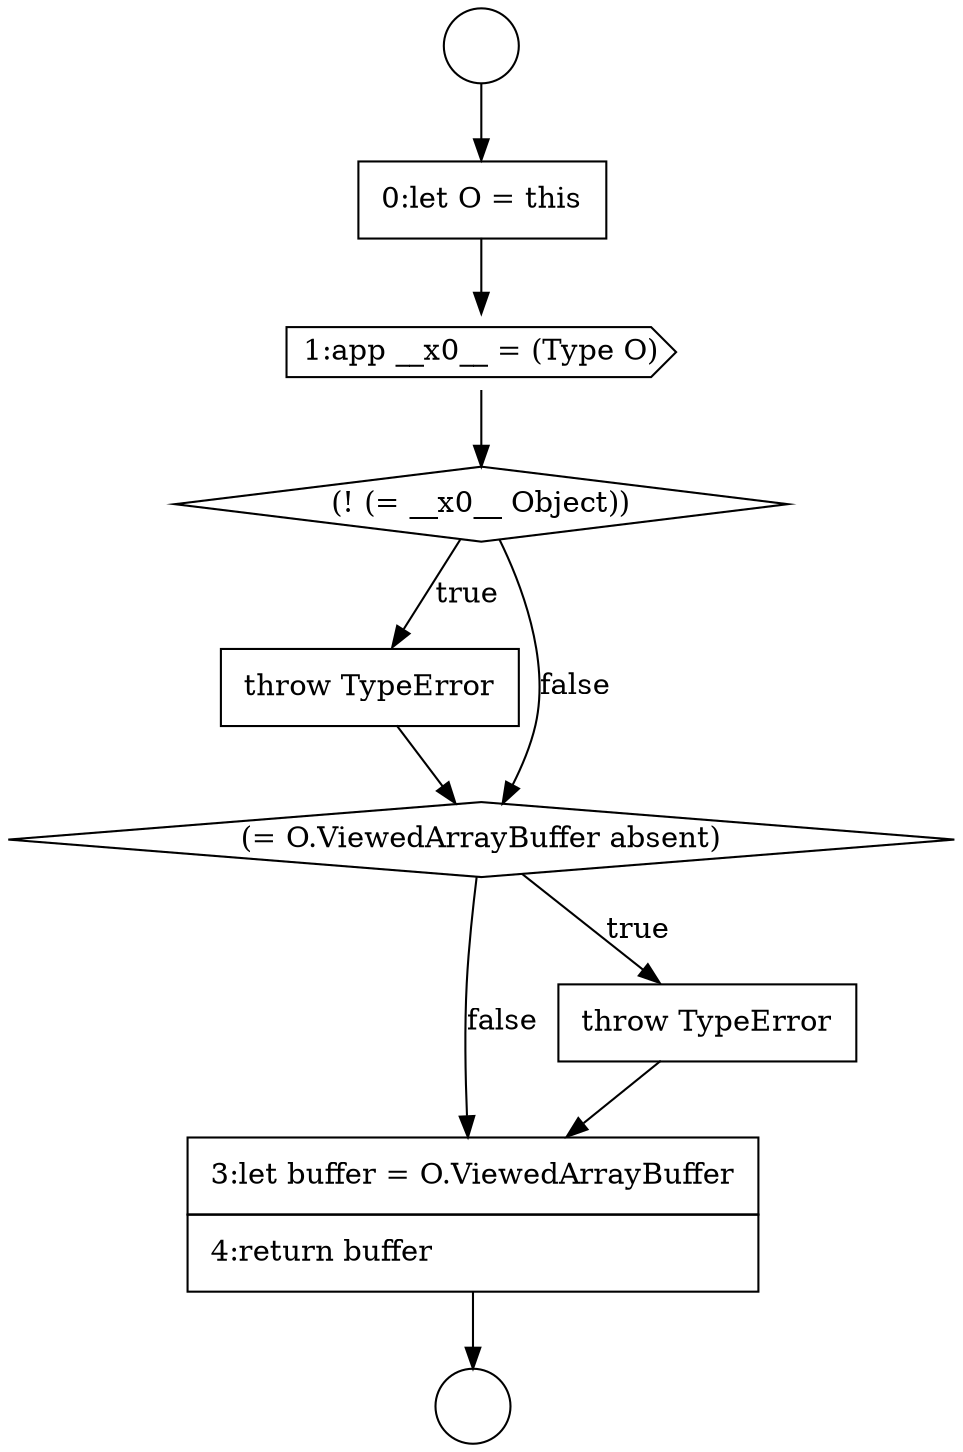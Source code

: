 digraph {
  node15138 [shape=none, margin=0, label=<<font color="black">
    <table border="0" cellborder="1" cellspacing="0" cellpadding="10">
      <tr><td align="left">throw TypeError</td></tr>
    </table>
  </font>> color="black" fillcolor="white" style=filled]
  node15135 [shape=none, margin=0, label=<<font color="black">
    <table border="0" cellborder="1" cellspacing="0" cellpadding="10">
      <tr><td align="left">0:let O = this</td></tr>
    </table>
  </font>> color="black" fillcolor="white" style=filled]
  node15133 [shape=circle label=" " color="black" fillcolor="white" style=filled]
  node15137 [shape=diamond, label=<<font color="black">(! (= __x0__ Object))</font>> color="black" fillcolor="white" style=filled]
  node15141 [shape=none, margin=0, label=<<font color="black">
    <table border="0" cellborder="1" cellspacing="0" cellpadding="10">
      <tr><td align="left">3:let buffer = O.ViewedArrayBuffer</td></tr>
      <tr><td align="left">4:return buffer</td></tr>
    </table>
  </font>> color="black" fillcolor="white" style=filled]
  node15136 [shape=cds, label=<<font color="black">1:app __x0__ = (Type O)</font>> color="black" fillcolor="white" style=filled]
  node15140 [shape=none, margin=0, label=<<font color="black">
    <table border="0" cellborder="1" cellspacing="0" cellpadding="10">
      <tr><td align="left">throw TypeError</td></tr>
    </table>
  </font>> color="black" fillcolor="white" style=filled]
  node15139 [shape=diamond, label=<<font color="black">(= O.ViewedArrayBuffer absent)</font>> color="black" fillcolor="white" style=filled]
  node15134 [shape=circle label=" " color="black" fillcolor="white" style=filled]
  node15139 -> node15140 [label=<<font color="black">true</font>> color="black"]
  node15139 -> node15141 [label=<<font color="black">false</font>> color="black"]
  node15136 -> node15137 [ color="black"]
  node15137 -> node15138 [label=<<font color="black">true</font>> color="black"]
  node15137 -> node15139 [label=<<font color="black">false</font>> color="black"]
  node15138 -> node15139 [ color="black"]
  node15140 -> node15141 [ color="black"]
  node15135 -> node15136 [ color="black"]
  node15133 -> node15135 [ color="black"]
  node15141 -> node15134 [ color="black"]
}
